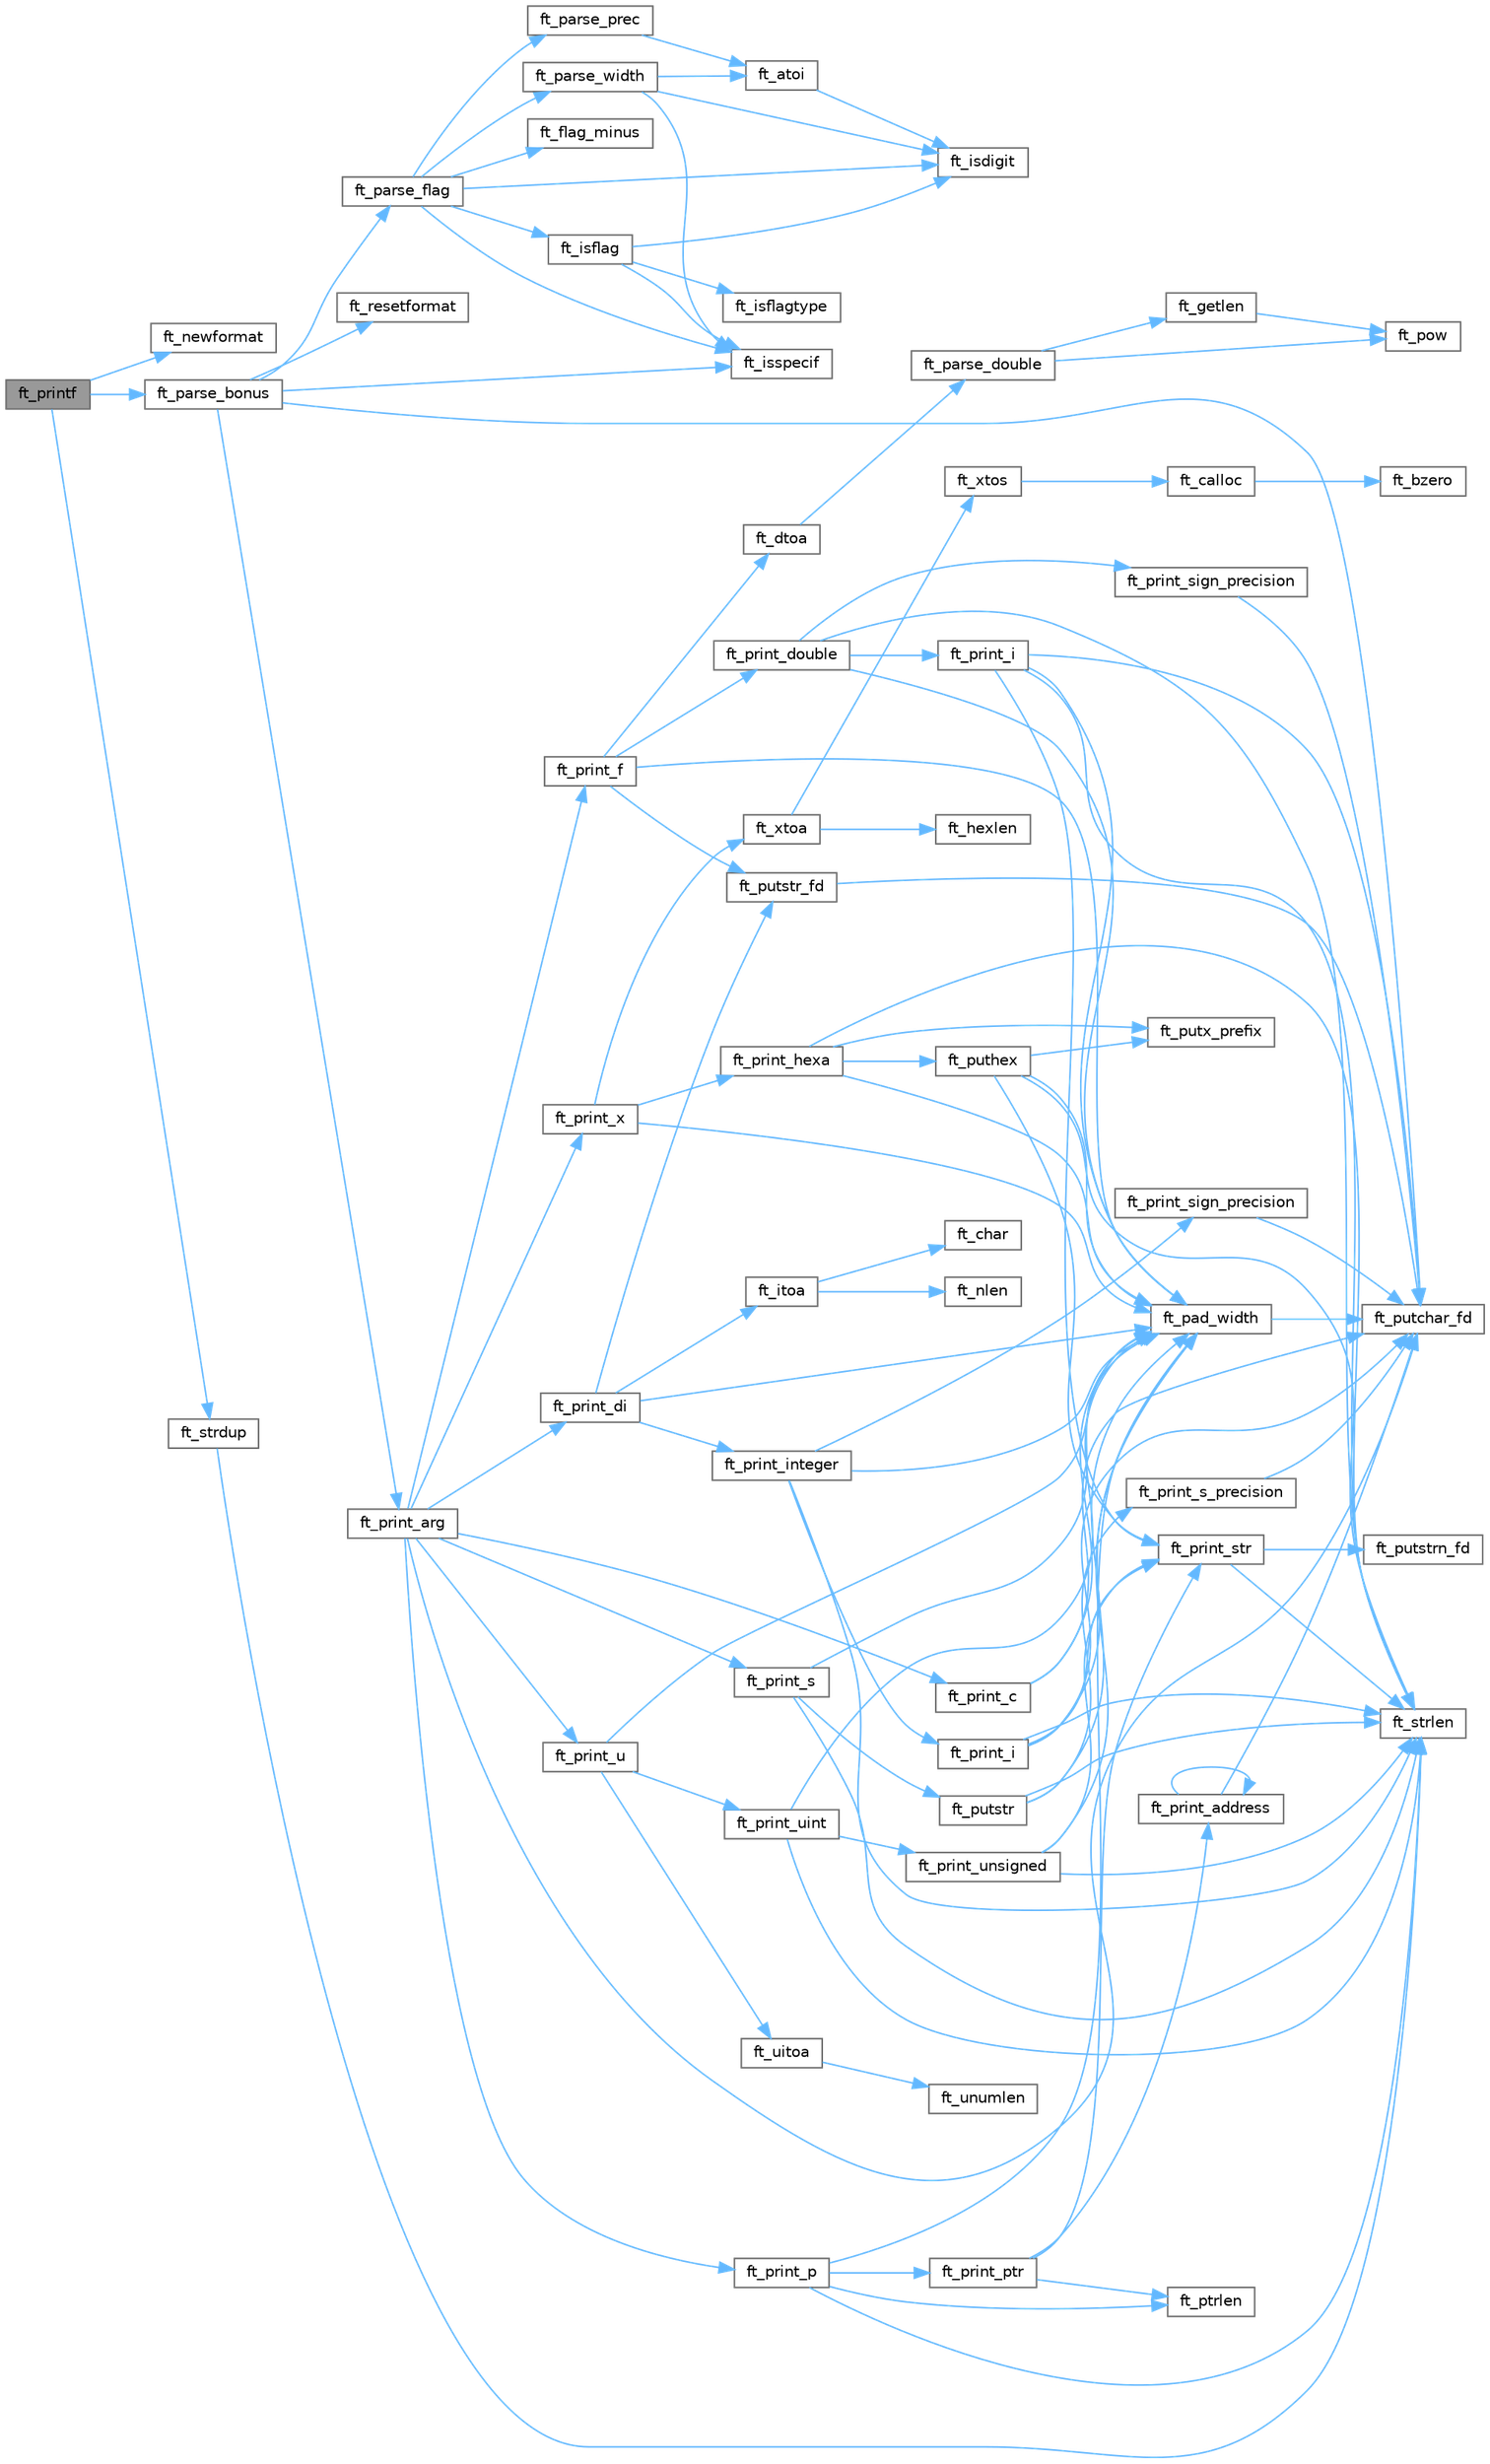 digraph "ft_printf"
{
 // LATEX_PDF_SIZE
  bgcolor="transparent";
  edge [fontname=Helvetica,fontsize=10,labelfontname=Helvetica,labelfontsize=10];
  node [fontname=Helvetica,fontsize=10,shape=box,height=0.2,width=0.4];
  rankdir="LR";
  Node1 [id="Node000001",label="ft_printf",height=0.2,width=0.4,color="gray40", fillcolor="grey60", style="filled", fontcolor="black",tooltip=" "];
  Node1 -> Node2 [id="edge1_Node000001_Node000002",color="steelblue1",style="solid",tooltip=" "];
  Node2 [id="Node000002",label="ft_newformat",height=0.2,width=0.4,color="grey40", fillcolor="white", style="filled",URL="$ft__flags_8c.html#a40b3428c0be540a27ab4363281f93f6c",tooltip=" "];
  Node1 -> Node3 [id="edge2_Node000001_Node000003",color="steelblue1",style="solid",tooltip=" "];
  Node3 [id="Node000003",label="ft_parse_bonus",height=0.2,width=0.4,color="grey40", fillcolor="white", style="filled",URL="$ft__parse_8c.html#afacbfd38123418c45a2debb8e30965f1",tooltip=" "];
  Node3 -> Node4 [id="edge3_Node000003_Node000004",color="steelblue1",style="solid",tooltip=" "];
  Node4 [id="Node000004",label="ft_isspecif",height=0.2,width=0.4,color="grey40", fillcolor="white", style="filled",URL="$ft__flag__utils_8c.html#aabb2f1580fc0b16b01a7312c5b0f4df5",tooltip=" "];
  Node3 -> Node5 [id="edge4_Node000003_Node000005",color="steelblue1",style="solid",tooltip=" "];
  Node5 [id="Node000005",label="ft_parse_flag",height=0.2,width=0.4,color="grey40", fillcolor="white", style="filled",URL="$ft__parse_8c.html#af1a87e16f36e720646b870a03409a609",tooltip=" "];
  Node5 -> Node6 [id="edge5_Node000005_Node000006",color="steelblue1",style="solid",tooltip=" "];
  Node6 [id="Node000006",label="ft_flag_minus",height=0.2,width=0.4,color="grey40", fillcolor="white", style="filled",URL="$ft__flags_8c.html#ab5a6b19ee119a285ff467da213eeee3e",tooltip=" "];
  Node5 -> Node7 [id="edge6_Node000005_Node000007",color="steelblue1",style="solid",tooltip=" "];
  Node7 [id="Node000007",label="ft_isdigit",height=0.2,width=0.4,color="grey40", fillcolor="white", style="filled",URL="$ft__isdigit_8c.html#a4550994276f8b51923bc76d833720142",tooltip=" "];
  Node5 -> Node8 [id="edge7_Node000005_Node000008",color="steelblue1",style="solid",tooltip=" "];
  Node8 [id="Node000008",label="ft_isflag",height=0.2,width=0.4,color="grey40", fillcolor="white", style="filled",URL="$ft__flag__utils_8c.html#a3d2de0e11017b2d171a8872d2ecb1ae3",tooltip=" "];
  Node8 -> Node7 [id="edge8_Node000008_Node000007",color="steelblue1",style="solid",tooltip=" "];
  Node8 -> Node9 [id="edge9_Node000008_Node000009",color="steelblue1",style="solid",tooltip=" "];
  Node9 [id="Node000009",label="ft_isflagtype",height=0.2,width=0.4,color="grey40", fillcolor="white", style="filled",URL="$ft__flag__utils_8c.html#a71e50b114cfb7f4f6f0c389ff21d5f39",tooltip=" "];
  Node8 -> Node4 [id="edge10_Node000008_Node000004",color="steelblue1",style="solid",tooltip=" "];
  Node5 -> Node4 [id="edge11_Node000005_Node000004",color="steelblue1",style="solid",tooltip=" "];
  Node5 -> Node10 [id="edge12_Node000005_Node000010",color="steelblue1",style="solid",tooltip=" "];
  Node10 [id="Node000010",label="ft_parse_prec",height=0.2,width=0.4,color="grey40", fillcolor="white", style="filled",URL="$ft__parse_8c.html#a5c0a8f370a4163f4522ca3025685f1ff",tooltip=" "];
  Node10 -> Node11 [id="edge13_Node000010_Node000011",color="steelblue1",style="solid",tooltip=" "];
  Node11 [id="Node000011",label="ft_atoi",height=0.2,width=0.4,color="grey40", fillcolor="white", style="filled",URL="$ft__atoi_8c.html#add42b4526258474611c3a359785f84eb",tooltip=" "];
  Node11 -> Node7 [id="edge14_Node000011_Node000007",color="steelblue1",style="solid",tooltip=" "];
  Node5 -> Node12 [id="edge15_Node000005_Node000012",color="steelblue1",style="solid",tooltip=" "];
  Node12 [id="Node000012",label="ft_parse_width",height=0.2,width=0.4,color="grey40", fillcolor="white", style="filled",URL="$ft__parse_8c.html#ae06c319c825b3a4cbea683091085f44e",tooltip=" "];
  Node12 -> Node11 [id="edge16_Node000012_Node000011",color="steelblue1",style="solid",tooltip=" "];
  Node12 -> Node7 [id="edge17_Node000012_Node000007",color="steelblue1",style="solid",tooltip=" "];
  Node12 -> Node4 [id="edge18_Node000012_Node000004",color="steelblue1",style="solid",tooltip=" "];
  Node3 -> Node13 [id="edge19_Node000003_Node000013",color="steelblue1",style="solid",tooltip=" "];
  Node13 [id="Node000013",label="ft_print_arg",height=0.2,width=0.4,color="grey40", fillcolor="white", style="filled",URL="$ft__parse_8c.html#a2d9453da9f6c76ae7a587cf90a71112d",tooltip=" "];
  Node13 -> Node14 [id="edge20_Node000013_Node000014",color="steelblue1",style="solid",tooltip=" "];
  Node14 [id="Node000014",label="ft_print_c",height=0.2,width=0.4,color="grey40", fillcolor="white", style="filled",URL="$ft__print__c_8c.html#a6f5bade5aa450e5a655685c600adc1d2",tooltip=" "];
  Node14 -> Node15 [id="edge21_Node000014_Node000015",color="steelblue1",style="solid",tooltip=" "];
  Node15 [id="Node000015",label="ft_pad_width",height=0.2,width=0.4,color="grey40", fillcolor="white", style="filled",URL="$ft__flag__utils_8c.html#aa9324933e47ae68a10981f84f66ad827",tooltip=" "];
  Node15 -> Node16 [id="edge22_Node000015_Node000016",color="steelblue1",style="solid",tooltip=" "];
  Node16 [id="Node000016",label="ft_putchar_fd",height=0.2,width=0.4,color="grey40", fillcolor="white", style="filled",URL="$ft__putchar__fd_8c.html#a03ef80b25dc4a521379fa92ad97bad21",tooltip=" "];
  Node14 -> Node16 [id="edge23_Node000014_Node000016",color="steelblue1",style="solid",tooltip=" "];
  Node13 -> Node17 [id="edge24_Node000013_Node000017",color="steelblue1",style="solid",tooltip=" "];
  Node17 [id="Node000017",label="ft_print_di",height=0.2,width=0.4,color="grey40", fillcolor="white", style="filled",URL="$ft__print__di_8c.html#a60dbe64fcefa17f664e2f828cba66a8c",tooltip=" "];
  Node17 -> Node18 [id="edge25_Node000017_Node000018",color="steelblue1",style="solid",tooltip=" "];
  Node18 [id="Node000018",label="ft_itoa",height=0.2,width=0.4,color="grey40", fillcolor="white", style="filled",URL="$ft__itoa_8c.html#a8a6ea3765dfd826eabfc00d36e28ea38",tooltip=" "];
  Node18 -> Node19 [id="edge26_Node000018_Node000019",color="steelblue1",style="solid",tooltip=" "];
  Node19 [id="Node000019",label="ft_char",height=0.2,width=0.4,color="grey40", fillcolor="white", style="filled",URL="$ft__itoa_8c.html#ab462dfb81f7d6683b97b3d1075e0891a",tooltip=" "];
  Node18 -> Node20 [id="edge27_Node000018_Node000020",color="steelblue1",style="solid",tooltip=" "];
  Node20 [id="Node000020",label="ft_nlen",height=0.2,width=0.4,color="grey40", fillcolor="white", style="filled",URL="$ft__itoa_8c.html#a3d76e9e79ba96b718ea39c706b85c4e5",tooltip=" "];
  Node17 -> Node15 [id="edge28_Node000017_Node000015",color="steelblue1",style="solid",tooltip=" "];
  Node17 -> Node21 [id="edge29_Node000017_Node000021",color="steelblue1",style="solid",tooltip=" "];
  Node21 [id="Node000021",label="ft_print_integer",height=0.2,width=0.4,color="grey40", fillcolor="white", style="filled",URL="$ft__print__di_8c.html#a1788ef23aa0adf6e21e37409d73f4361",tooltip=" "];
  Node21 -> Node15 [id="edge30_Node000021_Node000015",color="steelblue1",style="solid",tooltip=" "];
  Node21 -> Node22 [id="edge31_Node000021_Node000022",color="steelblue1",style="solid",tooltip=" "];
  Node22 [id="Node000022",label="ft_print_i",height=0.2,width=0.4,color="grey40", fillcolor="white", style="filled",URL="$ft__print__di_8c.html#a49d40cf7fdc84a8a86fdb229a6eb3be4",tooltip=" "];
  Node22 -> Node15 [id="edge32_Node000022_Node000015",color="steelblue1",style="solid",tooltip=" "];
  Node22 -> Node23 [id="edge33_Node000022_Node000023",color="steelblue1",style="solid",tooltip=" "];
  Node23 [id="Node000023",label="ft_print_str",height=0.2,width=0.4,color="grey40", fillcolor="white", style="filled",URL="$ft__print__s_8c.html#acbf0ccbe112e77b845862c8ab78e70f7",tooltip=" "];
  Node23 -> Node24 [id="edge34_Node000023_Node000024",color="steelblue1",style="solid",tooltip=" "];
  Node24 [id="Node000024",label="ft_putstrn_fd",height=0.2,width=0.4,color="grey40", fillcolor="white", style="filled",URL="$ft__putstrn__fd_8c.html#ac9fa7f63f57c9b270639a3983b72ac3e",tooltip=" "];
  Node23 -> Node25 [id="edge35_Node000023_Node000025",color="steelblue1",style="solid",tooltip=" "];
  Node25 [id="Node000025",label="ft_strlen",height=0.2,width=0.4,color="grey40", fillcolor="white", style="filled",URL="$ft__strlen_8c.html#abbb8c6c4ed85d892e7f1509f65f5768a",tooltip=" "];
  Node22 -> Node16 [id="edge36_Node000022_Node000016",color="steelblue1",style="solid",tooltip=" "];
  Node22 -> Node25 [id="edge37_Node000022_Node000025",color="steelblue1",style="solid",tooltip=" "];
  Node21 -> Node26 [id="edge38_Node000021_Node000026",color="steelblue1",style="solid",tooltip=" "];
  Node26 [id="Node000026",label="ft_print_sign_precision",height=0.2,width=0.4,color="grey40", fillcolor="white", style="filled",URL="$ft__print__di_8c.html#afb0a27b70ffd6eb1bca9f38d67f4b620",tooltip=" "];
  Node26 -> Node16 [id="edge39_Node000026_Node000016",color="steelblue1",style="solid",tooltip=" "];
  Node21 -> Node25 [id="edge40_Node000021_Node000025",color="steelblue1",style="solid",tooltip=" "];
  Node17 -> Node27 [id="edge41_Node000017_Node000027",color="steelblue1",style="solid",tooltip=" "];
  Node27 [id="Node000027",label="ft_putstr_fd",height=0.2,width=0.4,color="grey40", fillcolor="white", style="filled",URL="$ft__putstr__fd_8c.html#a00b0638f31a75c7a30f77f33888bfb73",tooltip=" "];
  Node27 -> Node16 [id="edge42_Node000027_Node000016",color="steelblue1",style="solid",tooltip=" "];
  Node13 -> Node28 [id="edge43_Node000013_Node000028",color="steelblue1",style="solid",tooltip=" "];
  Node28 [id="Node000028",label="ft_print_f",height=0.2,width=0.4,color="grey40", fillcolor="white", style="filled",URL="$ft__print__f_8c.html#a398d8fb1179142099f82202f454b2bfc",tooltip=" "];
  Node28 -> Node29 [id="edge44_Node000028_Node000029",color="steelblue1",style="solid",tooltip=" "];
  Node29 [id="Node000029",label="ft_dtoa",height=0.2,width=0.4,color="grey40", fillcolor="white", style="filled",URL="$ft__dtoa_8c.html#a19bc1c2cb2eaa963332690a19f531985",tooltip=" "];
  Node29 -> Node30 [id="edge45_Node000029_Node000030",color="steelblue1",style="solid",tooltip=" "];
  Node30 [id="Node000030",label="ft_parse_double",height=0.2,width=0.4,color="grey40", fillcolor="white", style="filled",URL="$ft__dtoa_8c.html#ad8781e559235afe5e89bb80439f1b291",tooltip=" "];
  Node30 -> Node31 [id="edge46_Node000030_Node000031",color="steelblue1",style="solid",tooltip=" "];
  Node31 [id="Node000031",label="ft_getlen",height=0.2,width=0.4,color="grey40", fillcolor="white", style="filled",URL="$ft__dtoa_8c.html#a3262ba9ba1fc500d763329c1222692ef",tooltip=" "];
  Node31 -> Node32 [id="edge47_Node000031_Node000032",color="steelblue1",style="solid",tooltip=" "];
  Node32 [id="Node000032",label="ft_pow",height=0.2,width=0.4,color="grey40", fillcolor="white", style="filled",URL="$ft__pow_8c.html#a21746c31d53167bbc8fd9abb228b7178",tooltip=" "];
  Node30 -> Node32 [id="edge48_Node000030_Node000032",color="steelblue1",style="solid",tooltip=" "];
  Node28 -> Node15 [id="edge49_Node000028_Node000015",color="steelblue1",style="solid",tooltip=" "];
  Node28 -> Node33 [id="edge50_Node000028_Node000033",color="steelblue1",style="solid",tooltip=" "];
  Node33 [id="Node000033",label="ft_print_double",height=0.2,width=0.4,color="grey40", fillcolor="white", style="filled",URL="$ft__print__f_8c.html#a7438db38872a76fea8f7823814a7d097",tooltip=" "];
  Node33 -> Node15 [id="edge51_Node000033_Node000015",color="steelblue1",style="solid",tooltip=" "];
  Node33 -> Node34 [id="edge52_Node000033_Node000034",color="steelblue1",style="solid",tooltip=" "];
  Node34 [id="Node000034",label="ft_print_i",height=0.2,width=0.4,color="grey40", fillcolor="white", style="filled",URL="$ft__print__f_8c.html#a49d40cf7fdc84a8a86fdb229a6eb3be4",tooltip=" "];
  Node34 -> Node15 [id="edge53_Node000034_Node000015",color="steelblue1",style="solid",tooltip=" "];
  Node34 -> Node23 [id="edge54_Node000034_Node000023",color="steelblue1",style="solid",tooltip=" "];
  Node34 -> Node16 [id="edge55_Node000034_Node000016",color="steelblue1",style="solid",tooltip=" "];
  Node34 -> Node25 [id="edge56_Node000034_Node000025",color="steelblue1",style="solid",tooltip=" "];
  Node33 -> Node35 [id="edge57_Node000033_Node000035",color="steelblue1",style="solid",tooltip=" "];
  Node35 [id="Node000035",label="ft_print_sign_precision",height=0.2,width=0.4,color="grey40", fillcolor="white", style="filled",URL="$ft__print__f_8c.html#afb0a27b70ffd6eb1bca9f38d67f4b620",tooltip=" "];
  Node35 -> Node16 [id="edge58_Node000035_Node000016",color="steelblue1",style="solid",tooltip=" "];
  Node33 -> Node25 [id="edge59_Node000033_Node000025",color="steelblue1",style="solid",tooltip=" "];
  Node28 -> Node27 [id="edge60_Node000028_Node000027",color="steelblue1",style="solid",tooltip=" "];
  Node13 -> Node36 [id="edge61_Node000013_Node000036",color="steelblue1",style="solid",tooltip=" "];
  Node36 [id="Node000036",label="ft_print_p",height=0.2,width=0.4,color="grey40", fillcolor="white", style="filled",URL="$ft__print__p_8c.html#ae75396d119761af470f8e969050302fd",tooltip=" "];
  Node36 -> Node15 [id="edge62_Node000036_Node000015",color="steelblue1",style="solid",tooltip=" "];
  Node36 -> Node37 [id="edge63_Node000036_Node000037",color="steelblue1",style="solid",tooltip=" "];
  Node37 [id="Node000037",label="ft_print_ptr",height=0.2,width=0.4,color="grey40", fillcolor="white", style="filled",URL="$ft__print__p_8c.html#a46166d554e25278c262198769fe126cb",tooltip=" "];
  Node37 -> Node38 [id="edge64_Node000037_Node000038",color="steelblue1",style="solid",tooltip=" "];
  Node38 [id="Node000038",label="ft_print_address",height=0.2,width=0.4,color="grey40", fillcolor="white", style="filled",URL="$ft__print__p_8c.html#aa7e83a40c9219ee1faa73a1217aecd7c",tooltip=" "];
  Node38 -> Node38 [id="edge65_Node000038_Node000038",color="steelblue1",style="solid",tooltip=" "];
  Node38 -> Node16 [id="edge66_Node000038_Node000016",color="steelblue1",style="solid",tooltip=" "];
  Node37 -> Node23 [id="edge67_Node000037_Node000023",color="steelblue1",style="solid",tooltip=" "];
  Node37 -> Node39 [id="edge68_Node000037_Node000039",color="steelblue1",style="solid",tooltip=" "];
  Node39 [id="Node000039",label="ft_ptrlen",height=0.2,width=0.4,color="grey40", fillcolor="white", style="filled",URL="$ft__print__p_8c.html#a3a2cd67984b07ad5d26ef8297547eccd",tooltip=" "];
  Node36 -> Node39 [id="edge69_Node000036_Node000039",color="steelblue1",style="solid",tooltip=" "];
  Node36 -> Node25 [id="edge70_Node000036_Node000025",color="steelblue1",style="solid",tooltip=" "];
  Node13 -> Node40 [id="edge71_Node000013_Node000040",color="steelblue1",style="solid",tooltip=" "];
  Node40 [id="Node000040",label="ft_print_s",height=0.2,width=0.4,color="grey40", fillcolor="white", style="filled",URL="$ft__print__s_8c.html#acf40c4e050869e0846efa8be03edc10d",tooltip=" "];
  Node40 -> Node15 [id="edge72_Node000040_Node000015",color="steelblue1",style="solid",tooltip=" "];
  Node40 -> Node41 [id="edge73_Node000040_Node000041",color="steelblue1",style="solid",tooltip=" "];
  Node41 [id="Node000041",label="ft_putstr",height=0.2,width=0.4,color="grey40", fillcolor="white", style="filled",URL="$ft__print__s_8c.html#a3fed0c834ab501f0bd7c6d092ab99ca3",tooltip=" "];
  Node41 -> Node15 [id="edge74_Node000041_Node000015",color="steelblue1",style="solid",tooltip=" "];
  Node41 -> Node42 [id="edge75_Node000041_Node000042",color="steelblue1",style="solid",tooltip=" "];
  Node42 [id="Node000042",label="ft_print_s_precision",height=0.2,width=0.4,color="grey40", fillcolor="white", style="filled",URL="$ft__print__s_8c.html#aa188e9fafd694eadc05f9eea596e06fb",tooltip=" "];
  Node42 -> Node16 [id="edge76_Node000042_Node000016",color="steelblue1",style="solid",tooltip=" "];
  Node41 -> Node25 [id="edge77_Node000041_Node000025",color="steelblue1",style="solid",tooltip=" "];
  Node40 -> Node25 [id="edge78_Node000040_Node000025",color="steelblue1",style="solid",tooltip=" "];
  Node13 -> Node43 [id="edge79_Node000013_Node000043",color="steelblue1",style="solid",tooltip=" "];
  Node43 [id="Node000043",label="ft_print_u",height=0.2,width=0.4,color="grey40", fillcolor="white", style="filled",URL="$ft__print__u_8c.html#af3f5c9600e7b8ddf72b66c19247f1399",tooltip=" "];
  Node43 -> Node15 [id="edge80_Node000043_Node000015",color="steelblue1",style="solid",tooltip=" "];
  Node43 -> Node44 [id="edge81_Node000043_Node000044",color="steelblue1",style="solid",tooltip=" "];
  Node44 [id="Node000044",label="ft_print_uint",height=0.2,width=0.4,color="grey40", fillcolor="white", style="filled",URL="$ft__print__u_8c.html#ae9f4e25bc6620f7eb042cddf611ae5eb",tooltip=" "];
  Node44 -> Node15 [id="edge82_Node000044_Node000015",color="steelblue1",style="solid",tooltip=" "];
  Node44 -> Node45 [id="edge83_Node000044_Node000045",color="steelblue1",style="solid",tooltip=" "];
  Node45 [id="Node000045",label="ft_print_unsigned",height=0.2,width=0.4,color="grey40", fillcolor="white", style="filled",URL="$ft__print__u_8c.html#a1cada94dc8c1c15ac94451b5df5facb5",tooltip=" "];
  Node45 -> Node15 [id="edge84_Node000045_Node000015",color="steelblue1",style="solid",tooltip=" "];
  Node45 -> Node23 [id="edge85_Node000045_Node000023",color="steelblue1",style="solid",tooltip=" "];
  Node45 -> Node25 [id="edge86_Node000045_Node000025",color="steelblue1",style="solid",tooltip=" "];
  Node44 -> Node25 [id="edge87_Node000044_Node000025",color="steelblue1",style="solid",tooltip=" "];
  Node43 -> Node46 [id="edge88_Node000043_Node000046",color="steelblue1",style="solid",tooltip=" "];
  Node46 [id="Node000046",label="ft_uitoa",height=0.2,width=0.4,color="grey40", fillcolor="white", style="filled",URL="$ft__uitoa_8c.html#a4f8aaff43b7d218dc7ac357631df9ca0",tooltip=" "];
  Node46 -> Node47 [id="edge89_Node000046_Node000047",color="steelblue1",style="solid",tooltip=" "];
  Node47 [id="Node000047",label="ft_unumlen",height=0.2,width=0.4,color="grey40", fillcolor="white", style="filled",URL="$ft__unumlen_8c.html#ac5b0b5e554e72034f3dde46c9bead8f3",tooltip=" "];
  Node13 -> Node48 [id="edge90_Node000013_Node000048",color="steelblue1",style="solid",tooltip=" "];
  Node48 [id="Node000048",label="ft_print_x",height=0.2,width=0.4,color="grey40", fillcolor="white", style="filled",URL="$ft__print__hex_8c.html#a3816f0fda33b156918ccc67233ad613b",tooltip=" "];
  Node48 -> Node15 [id="edge91_Node000048_Node000015",color="steelblue1",style="solid",tooltip=" "];
  Node48 -> Node49 [id="edge92_Node000048_Node000049",color="steelblue1",style="solid",tooltip=" "];
  Node49 [id="Node000049",label="ft_print_hexa",height=0.2,width=0.4,color="grey40", fillcolor="white", style="filled",URL="$ft__print__hex_8c.html#addd0b5ec34f0ca3ac985a276fd4e9caf",tooltip=" "];
  Node49 -> Node15 [id="edge93_Node000049_Node000015",color="steelblue1",style="solid",tooltip=" "];
  Node49 -> Node50 [id="edge94_Node000049_Node000050",color="steelblue1",style="solid",tooltip=" "];
  Node50 [id="Node000050",label="ft_puthex",height=0.2,width=0.4,color="grey40", fillcolor="white", style="filled",URL="$ft__print__hex_8c.html#afeb128198afed16e633054bc4944acef",tooltip=" "];
  Node50 -> Node15 [id="edge95_Node000050_Node000015",color="steelblue1",style="solid",tooltip=" "];
  Node50 -> Node23 [id="edge96_Node000050_Node000023",color="steelblue1",style="solid",tooltip=" "];
  Node50 -> Node51 [id="edge97_Node000050_Node000051",color="steelblue1",style="solid",tooltip=" "];
  Node51 [id="Node000051",label="ft_putx_prefix",height=0.2,width=0.4,color="grey40", fillcolor="white", style="filled",URL="$ft__print__hex_8c.html#a825e6cc651a1e98dc63a56556a619c7f",tooltip=" "];
  Node50 -> Node25 [id="edge98_Node000050_Node000025",color="steelblue1",style="solid",tooltip=" "];
  Node49 -> Node51 [id="edge99_Node000049_Node000051",color="steelblue1",style="solid",tooltip=" "];
  Node49 -> Node25 [id="edge100_Node000049_Node000025",color="steelblue1",style="solid",tooltip=" "];
  Node48 -> Node52 [id="edge101_Node000048_Node000052",color="steelblue1",style="solid",tooltip=" "];
  Node52 [id="Node000052",label="ft_xtoa",height=0.2,width=0.4,color="grey40", fillcolor="white", style="filled",URL="$ft__xtoa_8c.html#a52b9723719ae43fc315d0ab878362f3a",tooltip=" "];
  Node52 -> Node53 [id="edge102_Node000052_Node000053",color="steelblue1",style="solid",tooltip=" "];
  Node53 [id="Node000053",label="ft_hexlen",height=0.2,width=0.4,color="grey40", fillcolor="white", style="filled",URL="$ft__xtoa_8c.html#a6047c53f2c3c92f2461c2016b71ffcea",tooltip=" "];
  Node52 -> Node54 [id="edge103_Node000052_Node000054",color="steelblue1",style="solid",tooltip=" "];
  Node54 [id="Node000054",label="ft_xtos",height=0.2,width=0.4,color="grey40", fillcolor="white", style="filled",URL="$ft__xtoa_8c.html#ad9d873c9e11278c0d818e1fae08872ff",tooltip=" "];
  Node54 -> Node55 [id="edge104_Node000054_Node000055",color="steelblue1",style="solid",tooltip=" "];
  Node55 [id="Node000055",label="ft_calloc",height=0.2,width=0.4,color="grey40", fillcolor="white", style="filled",URL="$ft__calloc_8c.html#a55cb9602200ccf92a7f43e58c6ee2679",tooltip=" "];
  Node55 -> Node56 [id="edge105_Node000055_Node000056",color="steelblue1",style="solid",tooltip=" "];
  Node56 [id="Node000056",label="ft_bzero",height=0.2,width=0.4,color="grey40", fillcolor="white", style="filled",URL="$ft__bzero_8c.html#a5937ab0d08e31d0e3e4a16ec71e293a1",tooltip=" "];
  Node13 -> Node16 [id="edge106_Node000013_Node000016",color="steelblue1",style="solid",tooltip=" "];
  Node3 -> Node16 [id="edge107_Node000003_Node000016",color="steelblue1",style="solid",tooltip=" "];
  Node3 -> Node57 [id="edge108_Node000003_Node000057",color="steelblue1",style="solid",tooltip=" "];
  Node57 [id="Node000057",label="ft_resetformat",height=0.2,width=0.4,color="grey40", fillcolor="white", style="filled",URL="$ft__flags_8c.html#ad0b32d17c804b7e6e8fe26479000d1f1",tooltip=" "];
  Node1 -> Node58 [id="edge109_Node000001_Node000058",color="steelblue1",style="solid",tooltip=" "];
  Node58 [id="Node000058",label="ft_strdup",height=0.2,width=0.4,color="grey40", fillcolor="white", style="filled",URL="$ft__strdup_8c.html#aebe73f27c70c56ac5053f860ef5436c9",tooltip=" "];
  Node58 -> Node25 [id="edge110_Node000058_Node000025",color="steelblue1",style="solid",tooltip=" "];
}

